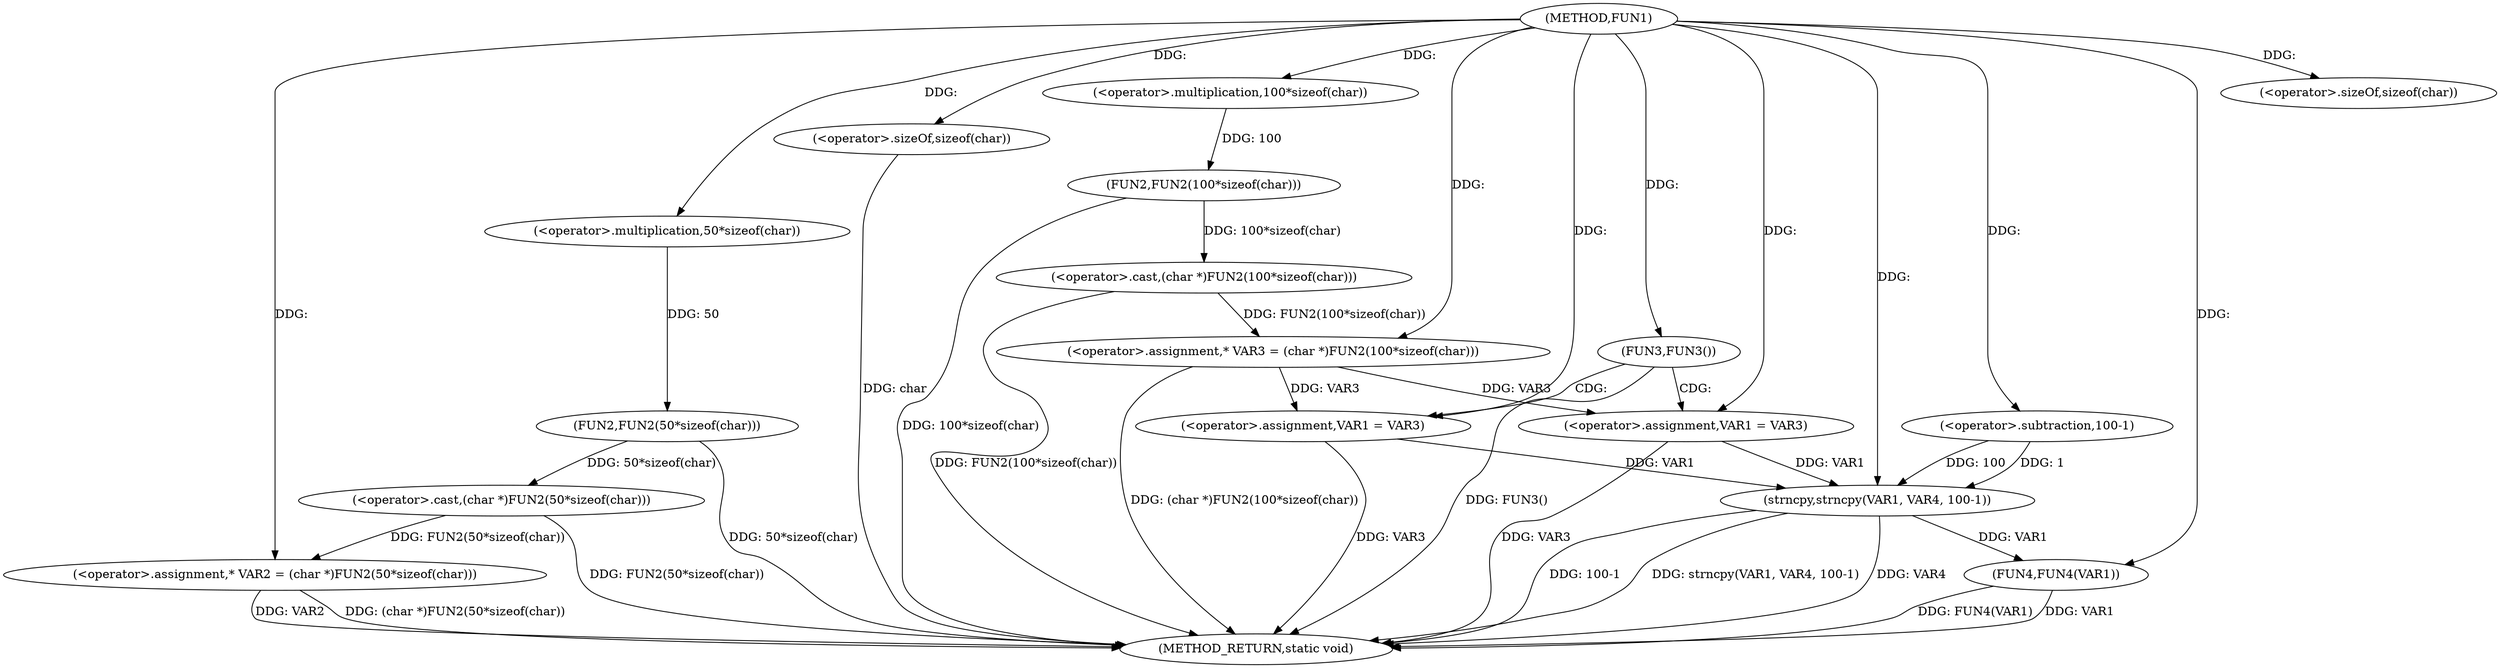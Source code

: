 digraph FUN1 {  
"1000100" [label = "(METHOD,FUN1)" ]
"1000144" [label = "(METHOD_RETURN,static void)" ]
"1000104" [label = "(<operator>.assignment,* VAR2 = (char *)FUN2(50*sizeof(char)))" ]
"1000106" [label = "(<operator>.cast,(char *)FUN2(50*sizeof(char)))" ]
"1000108" [label = "(FUN2,FUN2(50*sizeof(char)))" ]
"1000109" [label = "(<operator>.multiplication,50*sizeof(char))" ]
"1000111" [label = "(<operator>.sizeOf,sizeof(char))" ]
"1000114" [label = "(<operator>.assignment,* VAR3 = (char *)FUN2(100*sizeof(char)))" ]
"1000116" [label = "(<operator>.cast,(char *)FUN2(100*sizeof(char)))" ]
"1000118" [label = "(FUN2,FUN2(100*sizeof(char)))" ]
"1000119" [label = "(<operator>.multiplication,100*sizeof(char))" ]
"1000121" [label = "(<operator>.sizeOf,sizeof(char))" ]
"1000124" [label = "(FUN3,FUN3())" ]
"1000126" [label = "(<operator>.assignment,VAR1 = VAR3)" ]
"1000131" [label = "(<operator>.assignment,VAR1 = VAR3)" ]
"1000136" [label = "(strncpy,strncpy(VAR1, VAR4, 100-1))" ]
"1000139" [label = "(<operator>.subtraction,100-1)" ]
"1000142" [label = "(FUN4,FUN4(VAR1))" ]
  "1000142" -> "1000144"  [ label = "DDG: FUN4(VAR1)"] 
  "1000106" -> "1000144"  [ label = "DDG: FUN2(50*sizeof(char))"] 
  "1000104" -> "1000144"  [ label = "DDG: VAR2"] 
  "1000136" -> "1000144"  [ label = "DDG: 100-1"] 
  "1000116" -> "1000144"  [ label = "DDG: FUN2(100*sizeof(char))"] 
  "1000131" -> "1000144"  [ label = "DDG: VAR3"] 
  "1000118" -> "1000144"  [ label = "DDG: 100*sizeof(char)"] 
  "1000114" -> "1000144"  [ label = "DDG: (char *)FUN2(100*sizeof(char))"] 
  "1000142" -> "1000144"  [ label = "DDG: VAR1"] 
  "1000136" -> "1000144"  [ label = "DDG: strncpy(VAR1, VAR4, 100-1)"] 
  "1000121" -> "1000144"  [ label = "DDG: char"] 
  "1000126" -> "1000144"  [ label = "DDG: VAR3"] 
  "1000136" -> "1000144"  [ label = "DDG: VAR4"] 
  "1000104" -> "1000144"  [ label = "DDG: (char *)FUN2(50*sizeof(char))"] 
  "1000108" -> "1000144"  [ label = "DDG: 50*sizeof(char)"] 
  "1000124" -> "1000144"  [ label = "DDG: FUN3()"] 
  "1000106" -> "1000104"  [ label = "DDG: FUN2(50*sizeof(char))"] 
  "1000100" -> "1000104"  [ label = "DDG: "] 
  "1000108" -> "1000106"  [ label = "DDG: 50*sizeof(char)"] 
  "1000109" -> "1000108"  [ label = "DDG: 50"] 
  "1000100" -> "1000109"  [ label = "DDG: "] 
  "1000100" -> "1000111"  [ label = "DDG: "] 
  "1000116" -> "1000114"  [ label = "DDG: FUN2(100*sizeof(char))"] 
  "1000100" -> "1000114"  [ label = "DDG: "] 
  "1000118" -> "1000116"  [ label = "DDG: 100*sizeof(char)"] 
  "1000119" -> "1000118"  [ label = "DDG: 100"] 
  "1000100" -> "1000119"  [ label = "DDG: "] 
  "1000100" -> "1000121"  [ label = "DDG: "] 
  "1000100" -> "1000124"  [ label = "DDG: "] 
  "1000114" -> "1000126"  [ label = "DDG: VAR3"] 
  "1000100" -> "1000126"  [ label = "DDG: "] 
  "1000114" -> "1000131"  [ label = "DDG: VAR3"] 
  "1000100" -> "1000131"  [ label = "DDG: "] 
  "1000131" -> "1000136"  [ label = "DDG: VAR1"] 
  "1000126" -> "1000136"  [ label = "DDG: VAR1"] 
  "1000100" -> "1000136"  [ label = "DDG: "] 
  "1000139" -> "1000136"  [ label = "DDG: 100"] 
  "1000139" -> "1000136"  [ label = "DDG: 1"] 
  "1000100" -> "1000139"  [ label = "DDG: "] 
  "1000136" -> "1000142"  [ label = "DDG: VAR1"] 
  "1000100" -> "1000142"  [ label = "DDG: "] 
  "1000124" -> "1000131"  [ label = "CDG: "] 
  "1000124" -> "1000126"  [ label = "CDG: "] 
}
